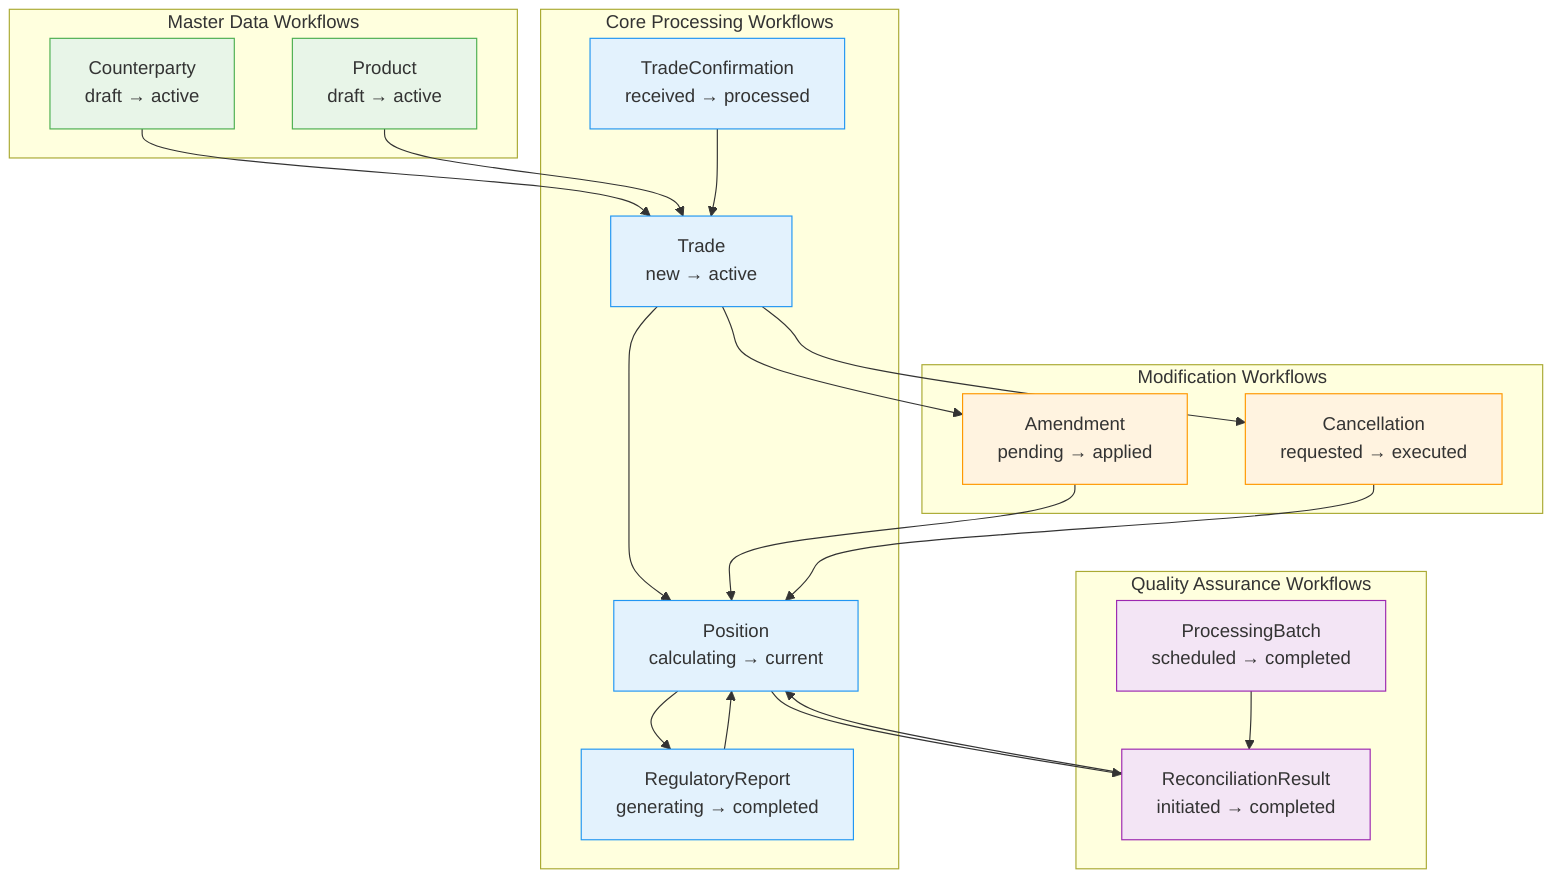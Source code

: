 graph TB
    subgraph "Master Data Workflows"
        CP[Counterparty<br/>draft → active]
        PD[Product<br/>draft → active]
    end
    
    subgraph "Core Processing Workflows"
        TC[TradeConfirmation<br/>received → processed]
        TR[Trade<br/>new → active]
        POS[Position<br/>calculating → current]
        RR[RegulatoryReport<br/>generating → completed]
    end
    
    subgraph "Modification Workflows"
        AM[Amendment<br/>pending → applied]
        CN[Cancellation<br/>requested → executed]
    end
    
    subgraph "Quality Assurance Workflows"
        RC[ReconciliationResult<br/>initiated → completed]
        PB[ProcessingBatch<br/>scheduled → completed]
    end
    
    %% Master Data Dependencies
    CP --> TR
    PD --> TR
    
    %% Core Processing Chain
    TC --> TR
    TR --> POS
    POS --> RR
    
    %% Modification Dependencies
    TR --> AM
    TR --> CN
    AM --> POS
    CN --> POS
    
    %% Quality Assurance Dependencies
    POS --> RC
    PB --> RC
    
    %% Feedback Loops
    RC --> POS
    RR --> POS
    
    %% Styling
    classDef masterData fill:#e8f5e8,stroke:#4caf50
    classDef coreProcess fill:#e3f2fd,stroke:#2196f3
    classDef modification fill:#fff3e0,stroke:#ff9800
    classDef quality fill:#f3e5f5,stroke:#9c27b0
    
    class CP,PD masterData
    class TC,TR,POS,RR coreProcess
    class AM,CN modification
    class RC,PB quality